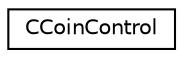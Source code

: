 digraph "Graphical Class Hierarchy"
{
  edge [fontname="Helvetica",fontsize="10",labelfontname="Helvetica",labelfontsize="10"];
  node [fontname="Helvetica",fontsize="10",shape=record];
  rankdir="LR";
  Node0 [label="CCoinControl",height=0.2,width=0.4,color="black", fillcolor="white", style="filled",URL="$dc/d48/class_c_coin_control.html",tooltip="Coin Control Features. "];
}
